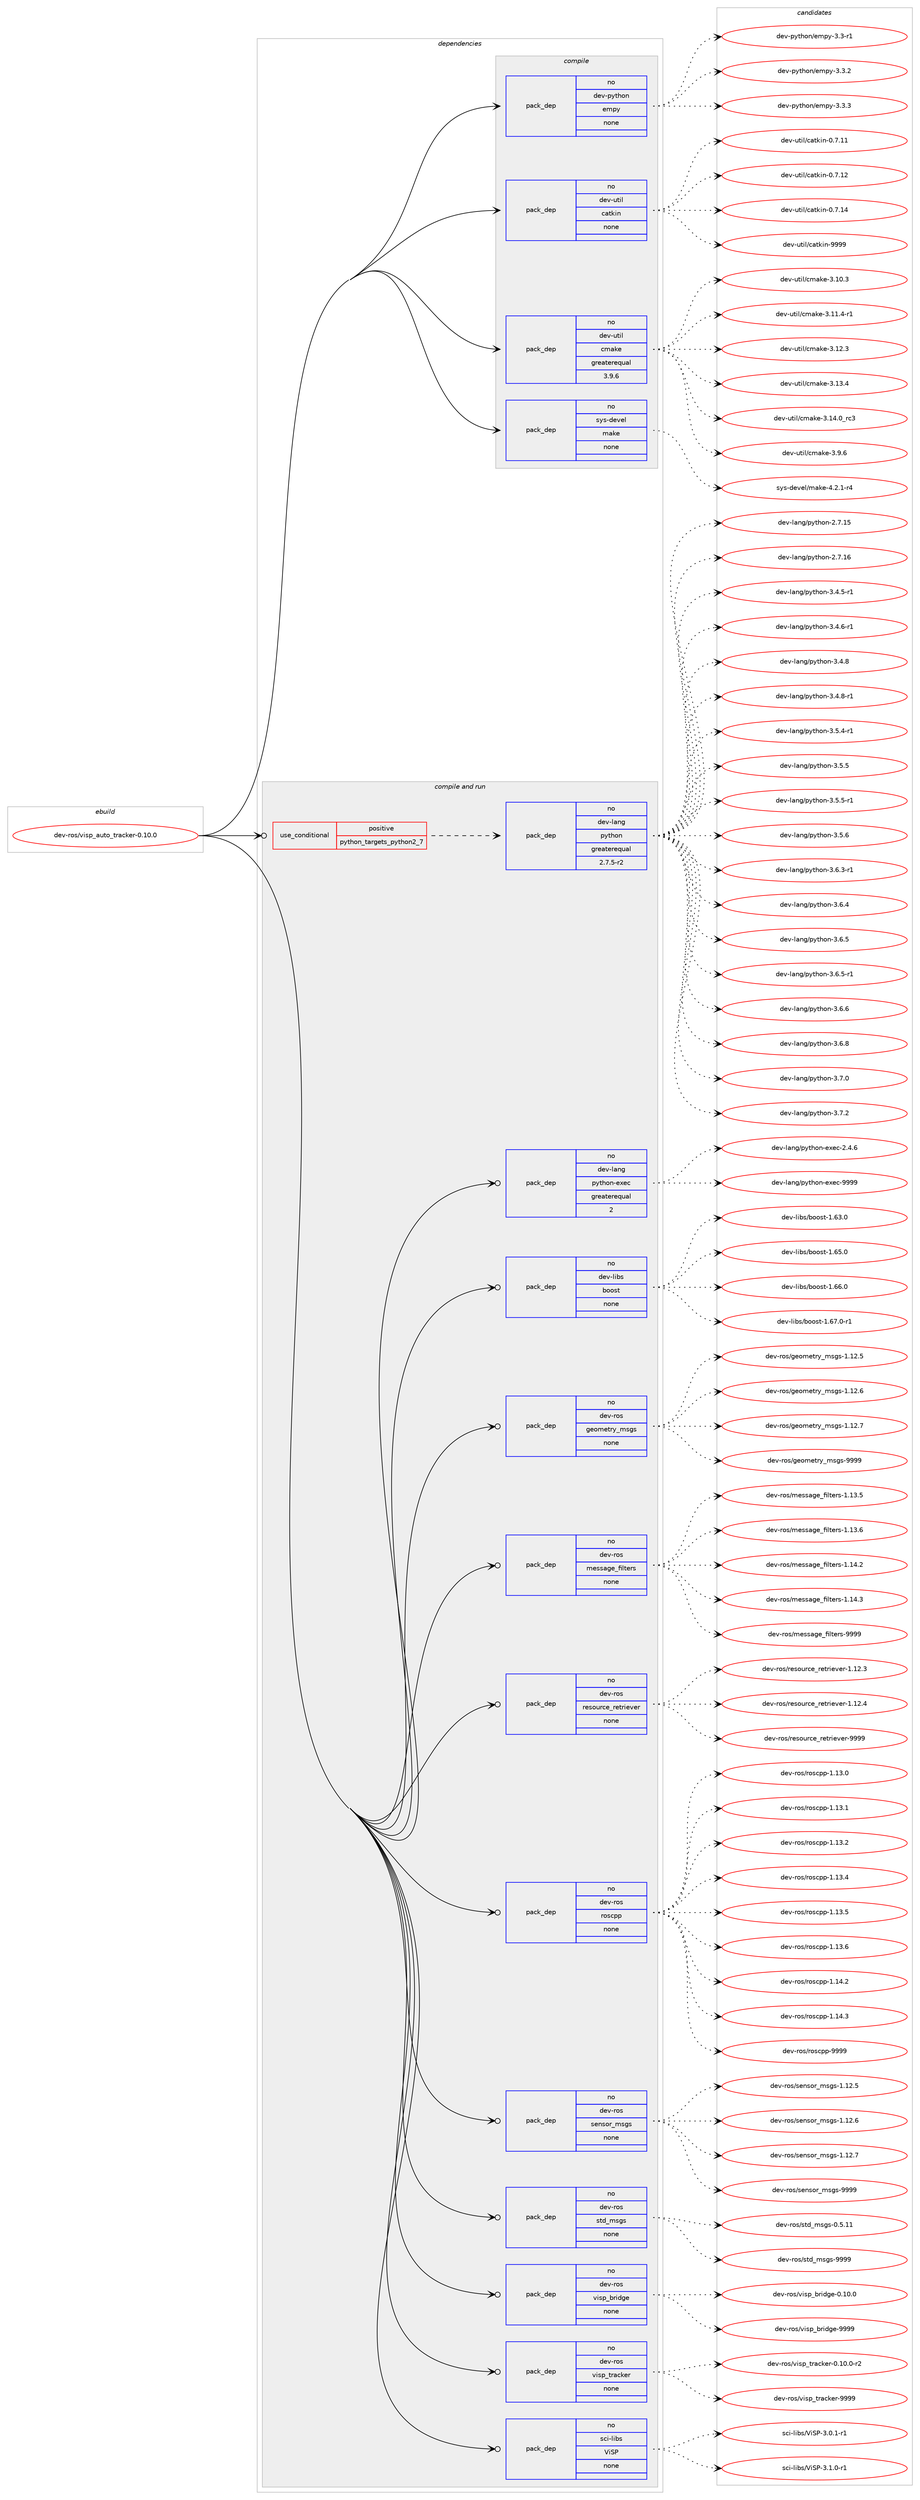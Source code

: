 digraph prolog {

# *************
# Graph options
# *************

newrank=true;
concentrate=true;
compound=true;
graph [rankdir=LR,fontname=Helvetica,fontsize=10,ranksep=1.5];#, ranksep=2.5, nodesep=0.2];
edge  [arrowhead=vee];
node  [fontname=Helvetica,fontsize=10];

# **********
# The ebuild
# **********

subgraph cluster_leftcol {
color=gray;
rank=same;
label=<<i>ebuild</i>>;
id [label="dev-ros/visp_auto_tracker-0.10.0", color=red, width=4, href="../dev-ros/visp_auto_tracker-0.10.0.svg"];
}

# ****************
# The dependencies
# ****************

subgraph cluster_midcol {
color=gray;
label=<<i>dependencies</i>>;
subgraph cluster_compile {
fillcolor="#eeeeee";
style=filled;
label=<<i>compile</i>>;
subgraph pack1061879 {
dependency1477134 [label=<<TABLE BORDER="0" CELLBORDER="1" CELLSPACING="0" CELLPADDING="4" WIDTH="220"><TR><TD ROWSPAN="6" CELLPADDING="30">pack_dep</TD></TR><TR><TD WIDTH="110">no</TD></TR><TR><TD>dev-python</TD></TR><TR><TD>empy</TD></TR><TR><TD>none</TD></TR><TR><TD></TD></TR></TABLE>>, shape=none, color=blue];
}
id:e -> dependency1477134:w [weight=20,style="solid",arrowhead="vee"];
subgraph pack1061880 {
dependency1477135 [label=<<TABLE BORDER="0" CELLBORDER="1" CELLSPACING="0" CELLPADDING="4" WIDTH="220"><TR><TD ROWSPAN="6" CELLPADDING="30">pack_dep</TD></TR><TR><TD WIDTH="110">no</TD></TR><TR><TD>dev-util</TD></TR><TR><TD>catkin</TD></TR><TR><TD>none</TD></TR><TR><TD></TD></TR></TABLE>>, shape=none, color=blue];
}
id:e -> dependency1477135:w [weight=20,style="solid",arrowhead="vee"];
subgraph pack1061881 {
dependency1477136 [label=<<TABLE BORDER="0" CELLBORDER="1" CELLSPACING="0" CELLPADDING="4" WIDTH="220"><TR><TD ROWSPAN="6" CELLPADDING="30">pack_dep</TD></TR><TR><TD WIDTH="110">no</TD></TR><TR><TD>dev-util</TD></TR><TR><TD>cmake</TD></TR><TR><TD>greaterequal</TD></TR><TR><TD>3.9.6</TD></TR></TABLE>>, shape=none, color=blue];
}
id:e -> dependency1477136:w [weight=20,style="solid",arrowhead="vee"];
subgraph pack1061882 {
dependency1477137 [label=<<TABLE BORDER="0" CELLBORDER="1" CELLSPACING="0" CELLPADDING="4" WIDTH="220"><TR><TD ROWSPAN="6" CELLPADDING="30">pack_dep</TD></TR><TR><TD WIDTH="110">no</TD></TR><TR><TD>sys-devel</TD></TR><TR><TD>make</TD></TR><TR><TD>none</TD></TR><TR><TD></TD></TR></TABLE>>, shape=none, color=blue];
}
id:e -> dependency1477137:w [weight=20,style="solid",arrowhead="vee"];
}
subgraph cluster_compileandrun {
fillcolor="#eeeeee";
style=filled;
label=<<i>compile and run</i>>;
subgraph cond391865 {
dependency1477138 [label=<<TABLE BORDER="0" CELLBORDER="1" CELLSPACING="0" CELLPADDING="4"><TR><TD ROWSPAN="3" CELLPADDING="10">use_conditional</TD></TR><TR><TD>positive</TD></TR><TR><TD>python_targets_python2_7</TD></TR></TABLE>>, shape=none, color=red];
subgraph pack1061883 {
dependency1477139 [label=<<TABLE BORDER="0" CELLBORDER="1" CELLSPACING="0" CELLPADDING="4" WIDTH="220"><TR><TD ROWSPAN="6" CELLPADDING="30">pack_dep</TD></TR><TR><TD WIDTH="110">no</TD></TR><TR><TD>dev-lang</TD></TR><TR><TD>python</TD></TR><TR><TD>greaterequal</TD></TR><TR><TD>2.7.5-r2</TD></TR></TABLE>>, shape=none, color=blue];
}
dependency1477138:e -> dependency1477139:w [weight=20,style="dashed",arrowhead="vee"];
}
id:e -> dependency1477138:w [weight=20,style="solid",arrowhead="odotvee"];
subgraph pack1061884 {
dependency1477140 [label=<<TABLE BORDER="0" CELLBORDER="1" CELLSPACING="0" CELLPADDING="4" WIDTH="220"><TR><TD ROWSPAN="6" CELLPADDING="30">pack_dep</TD></TR><TR><TD WIDTH="110">no</TD></TR><TR><TD>dev-lang</TD></TR><TR><TD>python-exec</TD></TR><TR><TD>greaterequal</TD></TR><TR><TD>2</TD></TR></TABLE>>, shape=none, color=blue];
}
id:e -> dependency1477140:w [weight=20,style="solid",arrowhead="odotvee"];
subgraph pack1061885 {
dependency1477141 [label=<<TABLE BORDER="0" CELLBORDER="1" CELLSPACING="0" CELLPADDING="4" WIDTH="220"><TR><TD ROWSPAN="6" CELLPADDING="30">pack_dep</TD></TR><TR><TD WIDTH="110">no</TD></TR><TR><TD>dev-libs</TD></TR><TR><TD>boost</TD></TR><TR><TD>none</TD></TR><TR><TD></TD></TR></TABLE>>, shape=none, color=blue];
}
id:e -> dependency1477141:w [weight=20,style="solid",arrowhead="odotvee"];
subgraph pack1061886 {
dependency1477142 [label=<<TABLE BORDER="0" CELLBORDER="1" CELLSPACING="0" CELLPADDING="4" WIDTH="220"><TR><TD ROWSPAN="6" CELLPADDING="30">pack_dep</TD></TR><TR><TD WIDTH="110">no</TD></TR><TR><TD>dev-ros</TD></TR><TR><TD>geometry_msgs</TD></TR><TR><TD>none</TD></TR><TR><TD></TD></TR></TABLE>>, shape=none, color=blue];
}
id:e -> dependency1477142:w [weight=20,style="solid",arrowhead="odotvee"];
subgraph pack1061887 {
dependency1477143 [label=<<TABLE BORDER="0" CELLBORDER="1" CELLSPACING="0" CELLPADDING="4" WIDTH="220"><TR><TD ROWSPAN="6" CELLPADDING="30">pack_dep</TD></TR><TR><TD WIDTH="110">no</TD></TR><TR><TD>dev-ros</TD></TR><TR><TD>message_filters</TD></TR><TR><TD>none</TD></TR><TR><TD></TD></TR></TABLE>>, shape=none, color=blue];
}
id:e -> dependency1477143:w [weight=20,style="solid",arrowhead="odotvee"];
subgraph pack1061888 {
dependency1477144 [label=<<TABLE BORDER="0" CELLBORDER="1" CELLSPACING="0" CELLPADDING="4" WIDTH="220"><TR><TD ROWSPAN="6" CELLPADDING="30">pack_dep</TD></TR><TR><TD WIDTH="110">no</TD></TR><TR><TD>dev-ros</TD></TR><TR><TD>resource_retriever</TD></TR><TR><TD>none</TD></TR><TR><TD></TD></TR></TABLE>>, shape=none, color=blue];
}
id:e -> dependency1477144:w [weight=20,style="solid",arrowhead="odotvee"];
subgraph pack1061889 {
dependency1477145 [label=<<TABLE BORDER="0" CELLBORDER="1" CELLSPACING="0" CELLPADDING="4" WIDTH="220"><TR><TD ROWSPAN="6" CELLPADDING="30">pack_dep</TD></TR><TR><TD WIDTH="110">no</TD></TR><TR><TD>dev-ros</TD></TR><TR><TD>roscpp</TD></TR><TR><TD>none</TD></TR><TR><TD></TD></TR></TABLE>>, shape=none, color=blue];
}
id:e -> dependency1477145:w [weight=20,style="solid",arrowhead="odotvee"];
subgraph pack1061890 {
dependency1477146 [label=<<TABLE BORDER="0" CELLBORDER="1" CELLSPACING="0" CELLPADDING="4" WIDTH="220"><TR><TD ROWSPAN="6" CELLPADDING="30">pack_dep</TD></TR><TR><TD WIDTH="110">no</TD></TR><TR><TD>dev-ros</TD></TR><TR><TD>sensor_msgs</TD></TR><TR><TD>none</TD></TR><TR><TD></TD></TR></TABLE>>, shape=none, color=blue];
}
id:e -> dependency1477146:w [weight=20,style="solid",arrowhead="odotvee"];
subgraph pack1061891 {
dependency1477147 [label=<<TABLE BORDER="0" CELLBORDER="1" CELLSPACING="0" CELLPADDING="4" WIDTH="220"><TR><TD ROWSPAN="6" CELLPADDING="30">pack_dep</TD></TR><TR><TD WIDTH="110">no</TD></TR><TR><TD>dev-ros</TD></TR><TR><TD>std_msgs</TD></TR><TR><TD>none</TD></TR><TR><TD></TD></TR></TABLE>>, shape=none, color=blue];
}
id:e -> dependency1477147:w [weight=20,style="solid",arrowhead="odotvee"];
subgraph pack1061892 {
dependency1477148 [label=<<TABLE BORDER="0" CELLBORDER="1" CELLSPACING="0" CELLPADDING="4" WIDTH="220"><TR><TD ROWSPAN="6" CELLPADDING="30">pack_dep</TD></TR><TR><TD WIDTH="110">no</TD></TR><TR><TD>dev-ros</TD></TR><TR><TD>visp_bridge</TD></TR><TR><TD>none</TD></TR><TR><TD></TD></TR></TABLE>>, shape=none, color=blue];
}
id:e -> dependency1477148:w [weight=20,style="solid",arrowhead="odotvee"];
subgraph pack1061893 {
dependency1477149 [label=<<TABLE BORDER="0" CELLBORDER="1" CELLSPACING="0" CELLPADDING="4" WIDTH="220"><TR><TD ROWSPAN="6" CELLPADDING="30">pack_dep</TD></TR><TR><TD WIDTH="110">no</TD></TR><TR><TD>dev-ros</TD></TR><TR><TD>visp_tracker</TD></TR><TR><TD>none</TD></TR><TR><TD></TD></TR></TABLE>>, shape=none, color=blue];
}
id:e -> dependency1477149:w [weight=20,style="solid",arrowhead="odotvee"];
subgraph pack1061894 {
dependency1477150 [label=<<TABLE BORDER="0" CELLBORDER="1" CELLSPACING="0" CELLPADDING="4" WIDTH="220"><TR><TD ROWSPAN="6" CELLPADDING="30">pack_dep</TD></TR><TR><TD WIDTH="110">no</TD></TR><TR><TD>sci-libs</TD></TR><TR><TD>ViSP</TD></TR><TR><TD>none</TD></TR><TR><TD></TD></TR></TABLE>>, shape=none, color=blue];
}
id:e -> dependency1477150:w [weight=20,style="solid",arrowhead="odotvee"];
}
subgraph cluster_run {
fillcolor="#eeeeee";
style=filled;
label=<<i>run</i>>;
}
}

# **************
# The candidates
# **************

subgraph cluster_choices {
rank=same;
color=gray;
label=<<i>candidates</i>>;

subgraph choice1061879 {
color=black;
nodesep=1;
choice1001011184511212111610411111047101109112121455146514511449 [label="dev-python/empy-3.3-r1", color=red, width=4,href="../dev-python/empy-3.3-r1.svg"];
choice1001011184511212111610411111047101109112121455146514650 [label="dev-python/empy-3.3.2", color=red, width=4,href="../dev-python/empy-3.3.2.svg"];
choice1001011184511212111610411111047101109112121455146514651 [label="dev-python/empy-3.3.3", color=red, width=4,href="../dev-python/empy-3.3.3.svg"];
dependency1477134:e -> choice1001011184511212111610411111047101109112121455146514511449:w [style=dotted,weight="100"];
dependency1477134:e -> choice1001011184511212111610411111047101109112121455146514650:w [style=dotted,weight="100"];
dependency1477134:e -> choice1001011184511212111610411111047101109112121455146514651:w [style=dotted,weight="100"];
}
subgraph choice1061880 {
color=black;
nodesep=1;
choice1001011184511711610510847999711610710511045484655464949 [label="dev-util/catkin-0.7.11", color=red, width=4,href="../dev-util/catkin-0.7.11.svg"];
choice1001011184511711610510847999711610710511045484655464950 [label="dev-util/catkin-0.7.12", color=red, width=4,href="../dev-util/catkin-0.7.12.svg"];
choice1001011184511711610510847999711610710511045484655464952 [label="dev-util/catkin-0.7.14", color=red, width=4,href="../dev-util/catkin-0.7.14.svg"];
choice100101118451171161051084799971161071051104557575757 [label="dev-util/catkin-9999", color=red, width=4,href="../dev-util/catkin-9999.svg"];
dependency1477135:e -> choice1001011184511711610510847999711610710511045484655464949:w [style=dotted,weight="100"];
dependency1477135:e -> choice1001011184511711610510847999711610710511045484655464950:w [style=dotted,weight="100"];
dependency1477135:e -> choice1001011184511711610510847999711610710511045484655464952:w [style=dotted,weight="100"];
dependency1477135:e -> choice100101118451171161051084799971161071051104557575757:w [style=dotted,weight="100"];
}
subgraph choice1061881 {
color=black;
nodesep=1;
choice1001011184511711610510847991099710710145514649484651 [label="dev-util/cmake-3.10.3", color=red, width=4,href="../dev-util/cmake-3.10.3.svg"];
choice10010111845117116105108479910997107101455146494946524511449 [label="dev-util/cmake-3.11.4-r1", color=red, width=4,href="../dev-util/cmake-3.11.4-r1.svg"];
choice1001011184511711610510847991099710710145514649504651 [label="dev-util/cmake-3.12.3", color=red, width=4,href="../dev-util/cmake-3.12.3.svg"];
choice1001011184511711610510847991099710710145514649514652 [label="dev-util/cmake-3.13.4", color=red, width=4,href="../dev-util/cmake-3.13.4.svg"];
choice1001011184511711610510847991099710710145514649524648951149951 [label="dev-util/cmake-3.14.0_rc3", color=red, width=4,href="../dev-util/cmake-3.14.0_rc3.svg"];
choice10010111845117116105108479910997107101455146574654 [label="dev-util/cmake-3.9.6", color=red, width=4,href="../dev-util/cmake-3.9.6.svg"];
dependency1477136:e -> choice1001011184511711610510847991099710710145514649484651:w [style=dotted,weight="100"];
dependency1477136:e -> choice10010111845117116105108479910997107101455146494946524511449:w [style=dotted,weight="100"];
dependency1477136:e -> choice1001011184511711610510847991099710710145514649504651:w [style=dotted,weight="100"];
dependency1477136:e -> choice1001011184511711610510847991099710710145514649514652:w [style=dotted,weight="100"];
dependency1477136:e -> choice1001011184511711610510847991099710710145514649524648951149951:w [style=dotted,weight="100"];
dependency1477136:e -> choice10010111845117116105108479910997107101455146574654:w [style=dotted,weight="100"];
}
subgraph choice1061882 {
color=black;
nodesep=1;
choice1151211154510010111810110847109971071014552465046494511452 [label="sys-devel/make-4.2.1-r4", color=red, width=4,href="../sys-devel/make-4.2.1-r4.svg"];
dependency1477137:e -> choice1151211154510010111810110847109971071014552465046494511452:w [style=dotted,weight="100"];
}
subgraph choice1061883 {
color=black;
nodesep=1;
choice10010111845108971101034711212111610411111045504655464953 [label="dev-lang/python-2.7.15", color=red, width=4,href="../dev-lang/python-2.7.15.svg"];
choice10010111845108971101034711212111610411111045504655464954 [label="dev-lang/python-2.7.16", color=red, width=4,href="../dev-lang/python-2.7.16.svg"];
choice1001011184510897110103471121211161041111104551465246534511449 [label="dev-lang/python-3.4.5-r1", color=red, width=4,href="../dev-lang/python-3.4.5-r1.svg"];
choice1001011184510897110103471121211161041111104551465246544511449 [label="dev-lang/python-3.4.6-r1", color=red, width=4,href="../dev-lang/python-3.4.6-r1.svg"];
choice100101118451089711010347112121116104111110455146524656 [label="dev-lang/python-3.4.8", color=red, width=4,href="../dev-lang/python-3.4.8.svg"];
choice1001011184510897110103471121211161041111104551465246564511449 [label="dev-lang/python-3.4.8-r1", color=red, width=4,href="../dev-lang/python-3.4.8-r1.svg"];
choice1001011184510897110103471121211161041111104551465346524511449 [label="dev-lang/python-3.5.4-r1", color=red, width=4,href="../dev-lang/python-3.5.4-r1.svg"];
choice100101118451089711010347112121116104111110455146534653 [label="dev-lang/python-3.5.5", color=red, width=4,href="../dev-lang/python-3.5.5.svg"];
choice1001011184510897110103471121211161041111104551465346534511449 [label="dev-lang/python-3.5.5-r1", color=red, width=4,href="../dev-lang/python-3.5.5-r1.svg"];
choice100101118451089711010347112121116104111110455146534654 [label="dev-lang/python-3.5.6", color=red, width=4,href="../dev-lang/python-3.5.6.svg"];
choice1001011184510897110103471121211161041111104551465446514511449 [label="dev-lang/python-3.6.3-r1", color=red, width=4,href="../dev-lang/python-3.6.3-r1.svg"];
choice100101118451089711010347112121116104111110455146544652 [label="dev-lang/python-3.6.4", color=red, width=4,href="../dev-lang/python-3.6.4.svg"];
choice100101118451089711010347112121116104111110455146544653 [label="dev-lang/python-3.6.5", color=red, width=4,href="../dev-lang/python-3.6.5.svg"];
choice1001011184510897110103471121211161041111104551465446534511449 [label="dev-lang/python-3.6.5-r1", color=red, width=4,href="../dev-lang/python-3.6.5-r1.svg"];
choice100101118451089711010347112121116104111110455146544654 [label="dev-lang/python-3.6.6", color=red, width=4,href="../dev-lang/python-3.6.6.svg"];
choice100101118451089711010347112121116104111110455146544656 [label="dev-lang/python-3.6.8", color=red, width=4,href="../dev-lang/python-3.6.8.svg"];
choice100101118451089711010347112121116104111110455146554648 [label="dev-lang/python-3.7.0", color=red, width=4,href="../dev-lang/python-3.7.0.svg"];
choice100101118451089711010347112121116104111110455146554650 [label="dev-lang/python-3.7.2", color=red, width=4,href="../dev-lang/python-3.7.2.svg"];
dependency1477139:e -> choice10010111845108971101034711212111610411111045504655464953:w [style=dotted,weight="100"];
dependency1477139:e -> choice10010111845108971101034711212111610411111045504655464954:w [style=dotted,weight="100"];
dependency1477139:e -> choice1001011184510897110103471121211161041111104551465246534511449:w [style=dotted,weight="100"];
dependency1477139:e -> choice1001011184510897110103471121211161041111104551465246544511449:w [style=dotted,weight="100"];
dependency1477139:e -> choice100101118451089711010347112121116104111110455146524656:w [style=dotted,weight="100"];
dependency1477139:e -> choice1001011184510897110103471121211161041111104551465246564511449:w [style=dotted,weight="100"];
dependency1477139:e -> choice1001011184510897110103471121211161041111104551465346524511449:w [style=dotted,weight="100"];
dependency1477139:e -> choice100101118451089711010347112121116104111110455146534653:w [style=dotted,weight="100"];
dependency1477139:e -> choice1001011184510897110103471121211161041111104551465346534511449:w [style=dotted,weight="100"];
dependency1477139:e -> choice100101118451089711010347112121116104111110455146534654:w [style=dotted,weight="100"];
dependency1477139:e -> choice1001011184510897110103471121211161041111104551465446514511449:w [style=dotted,weight="100"];
dependency1477139:e -> choice100101118451089711010347112121116104111110455146544652:w [style=dotted,weight="100"];
dependency1477139:e -> choice100101118451089711010347112121116104111110455146544653:w [style=dotted,weight="100"];
dependency1477139:e -> choice1001011184510897110103471121211161041111104551465446534511449:w [style=dotted,weight="100"];
dependency1477139:e -> choice100101118451089711010347112121116104111110455146544654:w [style=dotted,weight="100"];
dependency1477139:e -> choice100101118451089711010347112121116104111110455146544656:w [style=dotted,weight="100"];
dependency1477139:e -> choice100101118451089711010347112121116104111110455146554648:w [style=dotted,weight="100"];
dependency1477139:e -> choice100101118451089711010347112121116104111110455146554650:w [style=dotted,weight="100"];
}
subgraph choice1061884 {
color=black;
nodesep=1;
choice1001011184510897110103471121211161041111104510112010199455046524654 [label="dev-lang/python-exec-2.4.6", color=red, width=4,href="../dev-lang/python-exec-2.4.6.svg"];
choice10010111845108971101034711212111610411111045101120101994557575757 [label="dev-lang/python-exec-9999", color=red, width=4,href="../dev-lang/python-exec-9999.svg"];
dependency1477140:e -> choice1001011184510897110103471121211161041111104510112010199455046524654:w [style=dotted,weight="100"];
dependency1477140:e -> choice10010111845108971101034711212111610411111045101120101994557575757:w [style=dotted,weight="100"];
}
subgraph choice1061885 {
color=black;
nodesep=1;
choice1001011184510810598115479811111111511645494654514648 [label="dev-libs/boost-1.63.0", color=red, width=4,href="../dev-libs/boost-1.63.0.svg"];
choice1001011184510810598115479811111111511645494654534648 [label="dev-libs/boost-1.65.0", color=red, width=4,href="../dev-libs/boost-1.65.0.svg"];
choice1001011184510810598115479811111111511645494654544648 [label="dev-libs/boost-1.66.0", color=red, width=4,href="../dev-libs/boost-1.66.0.svg"];
choice10010111845108105981154798111111115116454946545546484511449 [label="dev-libs/boost-1.67.0-r1", color=red, width=4,href="../dev-libs/boost-1.67.0-r1.svg"];
dependency1477141:e -> choice1001011184510810598115479811111111511645494654514648:w [style=dotted,weight="100"];
dependency1477141:e -> choice1001011184510810598115479811111111511645494654534648:w [style=dotted,weight="100"];
dependency1477141:e -> choice1001011184510810598115479811111111511645494654544648:w [style=dotted,weight="100"];
dependency1477141:e -> choice10010111845108105981154798111111115116454946545546484511449:w [style=dotted,weight="100"];
}
subgraph choice1061886 {
color=black;
nodesep=1;
choice10010111845114111115471031011111091011161141219510911510311545494649504653 [label="dev-ros/geometry_msgs-1.12.5", color=red, width=4,href="../dev-ros/geometry_msgs-1.12.5.svg"];
choice10010111845114111115471031011111091011161141219510911510311545494649504654 [label="dev-ros/geometry_msgs-1.12.6", color=red, width=4,href="../dev-ros/geometry_msgs-1.12.6.svg"];
choice10010111845114111115471031011111091011161141219510911510311545494649504655 [label="dev-ros/geometry_msgs-1.12.7", color=red, width=4,href="../dev-ros/geometry_msgs-1.12.7.svg"];
choice1001011184511411111547103101111109101116114121951091151031154557575757 [label="dev-ros/geometry_msgs-9999", color=red, width=4,href="../dev-ros/geometry_msgs-9999.svg"];
dependency1477142:e -> choice10010111845114111115471031011111091011161141219510911510311545494649504653:w [style=dotted,weight="100"];
dependency1477142:e -> choice10010111845114111115471031011111091011161141219510911510311545494649504654:w [style=dotted,weight="100"];
dependency1477142:e -> choice10010111845114111115471031011111091011161141219510911510311545494649504655:w [style=dotted,weight="100"];
dependency1477142:e -> choice1001011184511411111547103101111109101116114121951091151031154557575757:w [style=dotted,weight="100"];
}
subgraph choice1061887 {
color=black;
nodesep=1;
choice1001011184511411111547109101115115971031019510210510811610111411545494649514653 [label="dev-ros/message_filters-1.13.5", color=red, width=4,href="../dev-ros/message_filters-1.13.5.svg"];
choice1001011184511411111547109101115115971031019510210510811610111411545494649514654 [label="dev-ros/message_filters-1.13.6", color=red, width=4,href="../dev-ros/message_filters-1.13.6.svg"];
choice1001011184511411111547109101115115971031019510210510811610111411545494649524650 [label="dev-ros/message_filters-1.14.2", color=red, width=4,href="../dev-ros/message_filters-1.14.2.svg"];
choice1001011184511411111547109101115115971031019510210510811610111411545494649524651 [label="dev-ros/message_filters-1.14.3", color=red, width=4,href="../dev-ros/message_filters-1.14.3.svg"];
choice100101118451141111154710910111511597103101951021051081161011141154557575757 [label="dev-ros/message_filters-9999", color=red, width=4,href="../dev-ros/message_filters-9999.svg"];
dependency1477143:e -> choice1001011184511411111547109101115115971031019510210510811610111411545494649514653:w [style=dotted,weight="100"];
dependency1477143:e -> choice1001011184511411111547109101115115971031019510210510811610111411545494649514654:w [style=dotted,weight="100"];
dependency1477143:e -> choice1001011184511411111547109101115115971031019510210510811610111411545494649524650:w [style=dotted,weight="100"];
dependency1477143:e -> choice1001011184511411111547109101115115971031019510210510811610111411545494649524651:w [style=dotted,weight="100"];
dependency1477143:e -> choice100101118451141111154710910111511597103101951021051081161011141154557575757:w [style=dotted,weight="100"];
}
subgraph choice1061888 {
color=black;
nodesep=1;
choice1001011184511411111547114101115111117114991019511410111611410510111810111445494649504651 [label="dev-ros/resource_retriever-1.12.3", color=red, width=4,href="../dev-ros/resource_retriever-1.12.3.svg"];
choice1001011184511411111547114101115111117114991019511410111611410510111810111445494649504652 [label="dev-ros/resource_retriever-1.12.4", color=red, width=4,href="../dev-ros/resource_retriever-1.12.4.svg"];
choice100101118451141111154711410111511111711499101951141011161141051011181011144557575757 [label="dev-ros/resource_retriever-9999", color=red, width=4,href="../dev-ros/resource_retriever-9999.svg"];
dependency1477144:e -> choice1001011184511411111547114101115111117114991019511410111611410510111810111445494649504651:w [style=dotted,weight="100"];
dependency1477144:e -> choice1001011184511411111547114101115111117114991019511410111611410510111810111445494649504652:w [style=dotted,weight="100"];
dependency1477144:e -> choice100101118451141111154711410111511111711499101951141011161141051011181011144557575757:w [style=dotted,weight="100"];
}
subgraph choice1061889 {
color=black;
nodesep=1;
choice10010111845114111115471141111159911211245494649514648 [label="dev-ros/roscpp-1.13.0", color=red, width=4,href="../dev-ros/roscpp-1.13.0.svg"];
choice10010111845114111115471141111159911211245494649514649 [label="dev-ros/roscpp-1.13.1", color=red, width=4,href="../dev-ros/roscpp-1.13.1.svg"];
choice10010111845114111115471141111159911211245494649514650 [label="dev-ros/roscpp-1.13.2", color=red, width=4,href="../dev-ros/roscpp-1.13.2.svg"];
choice10010111845114111115471141111159911211245494649514652 [label="dev-ros/roscpp-1.13.4", color=red, width=4,href="../dev-ros/roscpp-1.13.4.svg"];
choice10010111845114111115471141111159911211245494649514653 [label="dev-ros/roscpp-1.13.5", color=red, width=4,href="../dev-ros/roscpp-1.13.5.svg"];
choice10010111845114111115471141111159911211245494649514654 [label="dev-ros/roscpp-1.13.6", color=red, width=4,href="../dev-ros/roscpp-1.13.6.svg"];
choice10010111845114111115471141111159911211245494649524650 [label="dev-ros/roscpp-1.14.2", color=red, width=4,href="../dev-ros/roscpp-1.14.2.svg"];
choice10010111845114111115471141111159911211245494649524651 [label="dev-ros/roscpp-1.14.3", color=red, width=4,href="../dev-ros/roscpp-1.14.3.svg"];
choice1001011184511411111547114111115991121124557575757 [label="dev-ros/roscpp-9999", color=red, width=4,href="../dev-ros/roscpp-9999.svg"];
dependency1477145:e -> choice10010111845114111115471141111159911211245494649514648:w [style=dotted,weight="100"];
dependency1477145:e -> choice10010111845114111115471141111159911211245494649514649:w [style=dotted,weight="100"];
dependency1477145:e -> choice10010111845114111115471141111159911211245494649514650:w [style=dotted,weight="100"];
dependency1477145:e -> choice10010111845114111115471141111159911211245494649514652:w [style=dotted,weight="100"];
dependency1477145:e -> choice10010111845114111115471141111159911211245494649514653:w [style=dotted,weight="100"];
dependency1477145:e -> choice10010111845114111115471141111159911211245494649514654:w [style=dotted,weight="100"];
dependency1477145:e -> choice10010111845114111115471141111159911211245494649524650:w [style=dotted,weight="100"];
dependency1477145:e -> choice10010111845114111115471141111159911211245494649524651:w [style=dotted,weight="100"];
dependency1477145:e -> choice1001011184511411111547114111115991121124557575757:w [style=dotted,weight="100"];
}
subgraph choice1061890 {
color=black;
nodesep=1;
choice10010111845114111115471151011101151111149510911510311545494649504653 [label="dev-ros/sensor_msgs-1.12.5", color=red, width=4,href="../dev-ros/sensor_msgs-1.12.5.svg"];
choice10010111845114111115471151011101151111149510911510311545494649504654 [label="dev-ros/sensor_msgs-1.12.6", color=red, width=4,href="../dev-ros/sensor_msgs-1.12.6.svg"];
choice10010111845114111115471151011101151111149510911510311545494649504655 [label="dev-ros/sensor_msgs-1.12.7", color=red, width=4,href="../dev-ros/sensor_msgs-1.12.7.svg"];
choice1001011184511411111547115101110115111114951091151031154557575757 [label="dev-ros/sensor_msgs-9999", color=red, width=4,href="../dev-ros/sensor_msgs-9999.svg"];
dependency1477146:e -> choice10010111845114111115471151011101151111149510911510311545494649504653:w [style=dotted,weight="100"];
dependency1477146:e -> choice10010111845114111115471151011101151111149510911510311545494649504654:w [style=dotted,weight="100"];
dependency1477146:e -> choice10010111845114111115471151011101151111149510911510311545494649504655:w [style=dotted,weight="100"];
dependency1477146:e -> choice1001011184511411111547115101110115111114951091151031154557575757:w [style=dotted,weight="100"];
}
subgraph choice1061891 {
color=black;
nodesep=1;
choice10010111845114111115471151161009510911510311545484653464949 [label="dev-ros/std_msgs-0.5.11", color=red, width=4,href="../dev-ros/std_msgs-0.5.11.svg"];
choice1001011184511411111547115116100951091151031154557575757 [label="dev-ros/std_msgs-9999", color=red, width=4,href="../dev-ros/std_msgs-9999.svg"];
dependency1477147:e -> choice10010111845114111115471151161009510911510311545484653464949:w [style=dotted,weight="100"];
dependency1477147:e -> choice1001011184511411111547115116100951091151031154557575757:w [style=dotted,weight="100"];
}
subgraph choice1061892 {
color=black;
nodesep=1;
choice1001011184511411111547118105115112959811410510010310145484649484648 [label="dev-ros/visp_bridge-0.10.0", color=red, width=4,href="../dev-ros/visp_bridge-0.10.0.svg"];
choice100101118451141111154711810511511295981141051001031014557575757 [label="dev-ros/visp_bridge-9999", color=red, width=4,href="../dev-ros/visp_bridge-9999.svg"];
dependency1477148:e -> choice1001011184511411111547118105115112959811410510010310145484649484648:w [style=dotted,weight="100"];
dependency1477148:e -> choice100101118451141111154711810511511295981141051001031014557575757:w [style=dotted,weight="100"];
}
subgraph choice1061893 {
color=black;
nodesep=1;
choice1001011184511411111547118105115112951161149799107101114454846494846484511450 [label="dev-ros/visp_tracker-0.10.0-r2", color=red, width=4,href="../dev-ros/visp_tracker-0.10.0-r2.svg"];
choice10010111845114111115471181051151129511611497991071011144557575757 [label="dev-ros/visp_tracker-9999", color=red, width=4,href="../dev-ros/visp_tracker-9999.svg"];
dependency1477149:e -> choice1001011184511411111547118105115112951161149799107101114454846494846484511450:w [style=dotted,weight="100"];
dependency1477149:e -> choice10010111845114111115471181051151129511611497991071011144557575757:w [style=dotted,weight="100"];
}
subgraph choice1061894 {
color=black;
nodesep=1;
choice115991054510810598115478610583804551464846494511449 [label="sci-libs/ViSP-3.0.1-r1", color=red, width=4,href="../sci-libs/ViSP-3.0.1-r1.svg"];
choice115991054510810598115478610583804551464946484511449 [label="sci-libs/ViSP-3.1.0-r1", color=red, width=4,href="../sci-libs/ViSP-3.1.0-r1.svg"];
dependency1477150:e -> choice115991054510810598115478610583804551464846494511449:w [style=dotted,weight="100"];
dependency1477150:e -> choice115991054510810598115478610583804551464946484511449:w [style=dotted,weight="100"];
}
}

}
